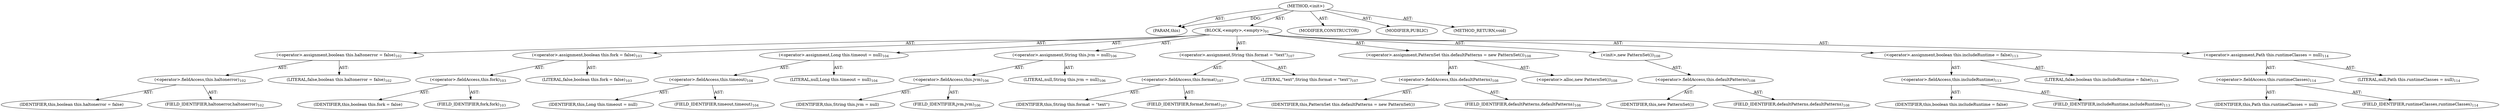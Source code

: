 digraph "&lt;init&gt;" {  
"111669149727" [label = <(METHOD,&lt;init&gt;)> ]
"115964117038" [label = <(PARAM,this)> ]
"25769803881" [label = <(BLOCK,&lt;empty&gt;,&lt;empty&gt;)<SUB>91</SUB>> ]
"30064771515" [label = <(&lt;operator&gt;.assignment,boolean this.haltonerror = false)<SUB>102</SUB>> ]
"30064771516" [label = <(&lt;operator&gt;.fieldAccess,this.haltonerror)<SUB>102</SUB>> ]
"68719477073" [label = <(IDENTIFIER,this,boolean this.haltonerror = false)> ]
"55834574917" [label = <(FIELD_IDENTIFIER,haltonerror,haltonerror)<SUB>102</SUB>> ]
"90194313293" [label = <(LITERAL,false,boolean this.haltonerror = false)<SUB>102</SUB>> ]
"30064771517" [label = <(&lt;operator&gt;.assignment,boolean this.fork = false)<SUB>103</SUB>> ]
"30064771518" [label = <(&lt;operator&gt;.fieldAccess,this.fork)<SUB>103</SUB>> ]
"68719477074" [label = <(IDENTIFIER,this,boolean this.fork = false)> ]
"55834574918" [label = <(FIELD_IDENTIFIER,fork,fork)<SUB>103</SUB>> ]
"90194313294" [label = <(LITERAL,false,boolean this.fork = false)<SUB>103</SUB>> ]
"30064771519" [label = <(&lt;operator&gt;.assignment,Long this.timeout = null)<SUB>104</SUB>> ]
"30064771520" [label = <(&lt;operator&gt;.fieldAccess,this.timeout)<SUB>104</SUB>> ]
"68719477075" [label = <(IDENTIFIER,this,Long this.timeout = null)> ]
"55834574919" [label = <(FIELD_IDENTIFIER,timeout,timeout)<SUB>104</SUB>> ]
"90194313295" [label = <(LITERAL,null,Long this.timeout = null)<SUB>104</SUB>> ]
"30064771521" [label = <(&lt;operator&gt;.assignment,String this.jvm = null)<SUB>106</SUB>> ]
"30064771522" [label = <(&lt;operator&gt;.fieldAccess,this.jvm)<SUB>106</SUB>> ]
"68719477076" [label = <(IDENTIFIER,this,String this.jvm = null)> ]
"55834574920" [label = <(FIELD_IDENTIFIER,jvm,jvm)<SUB>106</SUB>> ]
"90194313296" [label = <(LITERAL,null,String this.jvm = null)<SUB>106</SUB>> ]
"30064771523" [label = <(&lt;operator&gt;.assignment,String this.format = &quot;text&quot;)<SUB>107</SUB>> ]
"30064771524" [label = <(&lt;operator&gt;.fieldAccess,this.format)<SUB>107</SUB>> ]
"68719477077" [label = <(IDENTIFIER,this,String this.format = &quot;text&quot;)> ]
"55834574921" [label = <(FIELD_IDENTIFIER,format,format)<SUB>107</SUB>> ]
"90194313297" [label = <(LITERAL,&quot;text&quot;,String this.format = &quot;text&quot;)<SUB>107</SUB>> ]
"30064771525" [label = <(&lt;operator&gt;.assignment,PatternSet this.defaultPatterns = new PatternSet())<SUB>108</SUB>> ]
"30064771526" [label = <(&lt;operator&gt;.fieldAccess,this.defaultPatterns)<SUB>108</SUB>> ]
"68719477078" [label = <(IDENTIFIER,this,PatternSet this.defaultPatterns = new PatternSet())> ]
"55834574922" [label = <(FIELD_IDENTIFIER,defaultPatterns,defaultPatterns)<SUB>108</SUB>> ]
"30064771527" [label = <(&lt;operator&gt;.alloc,new PatternSet())<SUB>108</SUB>> ]
"30064771528" [label = <(&lt;init&gt;,new PatternSet())<SUB>108</SUB>> ]
"30064771529" [label = <(&lt;operator&gt;.fieldAccess,this.defaultPatterns)<SUB>108</SUB>> ]
"68719477079" [label = <(IDENTIFIER,this,new PatternSet())> ]
"55834574923" [label = <(FIELD_IDENTIFIER,defaultPatterns,defaultPatterns)<SUB>108</SUB>> ]
"30064771530" [label = <(&lt;operator&gt;.assignment,boolean this.includeRuntime = false)<SUB>113</SUB>> ]
"30064771531" [label = <(&lt;operator&gt;.fieldAccess,this.includeRuntime)<SUB>113</SUB>> ]
"68719477080" [label = <(IDENTIFIER,this,boolean this.includeRuntime = false)> ]
"55834574924" [label = <(FIELD_IDENTIFIER,includeRuntime,includeRuntime)<SUB>113</SUB>> ]
"90194313298" [label = <(LITERAL,false,boolean this.includeRuntime = false)<SUB>113</SUB>> ]
"30064771532" [label = <(&lt;operator&gt;.assignment,Path this.runtimeClasses = null)<SUB>114</SUB>> ]
"30064771533" [label = <(&lt;operator&gt;.fieldAccess,this.runtimeClasses)<SUB>114</SUB>> ]
"68719477081" [label = <(IDENTIFIER,this,Path this.runtimeClasses = null)> ]
"55834574925" [label = <(FIELD_IDENTIFIER,runtimeClasses,runtimeClasses)<SUB>114</SUB>> ]
"90194313299" [label = <(LITERAL,null,Path this.runtimeClasses = null)<SUB>114</SUB>> ]
"133143986261" [label = <(MODIFIER,CONSTRUCTOR)> ]
"133143986262" [label = <(MODIFIER,PUBLIC)> ]
"128849018911" [label = <(METHOD_RETURN,void)> ]
  "111669149727" -> "115964117038"  [ label = "AST: "] 
  "111669149727" -> "25769803881"  [ label = "AST: "] 
  "111669149727" -> "133143986261"  [ label = "AST: "] 
  "111669149727" -> "133143986262"  [ label = "AST: "] 
  "111669149727" -> "128849018911"  [ label = "AST: "] 
  "25769803881" -> "30064771515"  [ label = "AST: "] 
  "25769803881" -> "30064771517"  [ label = "AST: "] 
  "25769803881" -> "30064771519"  [ label = "AST: "] 
  "25769803881" -> "30064771521"  [ label = "AST: "] 
  "25769803881" -> "30064771523"  [ label = "AST: "] 
  "25769803881" -> "30064771525"  [ label = "AST: "] 
  "25769803881" -> "30064771528"  [ label = "AST: "] 
  "25769803881" -> "30064771530"  [ label = "AST: "] 
  "25769803881" -> "30064771532"  [ label = "AST: "] 
  "30064771515" -> "30064771516"  [ label = "AST: "] 
  "30064771515" -> "90194313293"  [ label = "AST: "] 
  "30064771516" -> "68719477073"  [ label = "AST: "] 
  "30064771516" -> "55834574917"  [ label = "AST: "] 
  "30064771517" -> "30064771518"  [ label = "AST: "] 
  "30064771517" -> "90194313294"  [ label = "AST: "] 
  "30064771518" -> "68719477074"  [ label = "AST: "] 
  "30064771518" -> "55834574918"  [ label = "AST: "] 
  "30064771519" -> "30064771520"  [ label = "AST: "] 
  "30064771519" -> "90194313295"  [ label = "AST: "] 
  "30064771520" -> "68719477075"  [ label = "AST: "] 
  "30064771520" -> "55834574919"  [ label = "AST: "] 
  "30064771521" -> "30064771522"  [ label = "AST: "] 
  "30064771521" -> "90194313296"  [ label = "AST: "] 
  "30064771522" -> "68719477076"  [ label = "AST: "] 
  "30064771522" -> "55834574920"  [ label = "AST: "] 
  "30064771523" -> "30064771524"  [ label = "AST: "] 
  "30064771523" -> "90194313297"  [ label = "AST: "] 
  "30064771524" -> "68719477077"  [ label = "AST: "] 
  "30064771524" -> "55834574921"  [ label = "AST: "] 
  "30064771525" -> "30064771526"  [ label = "AST: "] 
  "30064771525" -> "30064771527"  [ label = "AST: "] 
  "30064771526" -> "68719477078"  [ label = "AST: "] 
  "30064771526" -> "55834574922"  [ label = "AST: "] 
  "30064771528" -> "30064771529"  [ label = "AST: "] 
  "30064771529" -> "68719477079"  [ label = "AST: "] 
  "30064771529" -> "55834574923"  [ label = "AST: "] 
  "30064771530" -> "30064771531"  [ label = "AST: "] 
  "30064771530" -> "90194313298"  [ label = "AST: "] 
  "30064771531" -> "68719477080"  [ label = "AST: "] 
  "30064771531" -> "55834574924"  [ label = "AST: "] 
  "30064771532" -> "30064771533"  [ label = "AST: "] 
  "30064771532" -> "90194313299"  [ label = "AST: "] 
  "30064771533" -> "68719477081"  [ label = "AST: "] 
  "30064771533" -> "55834574925"  [ label = "AST: "] 
  "111669149727" -> "115964117038"  [ label = "DDG: "] 
}
